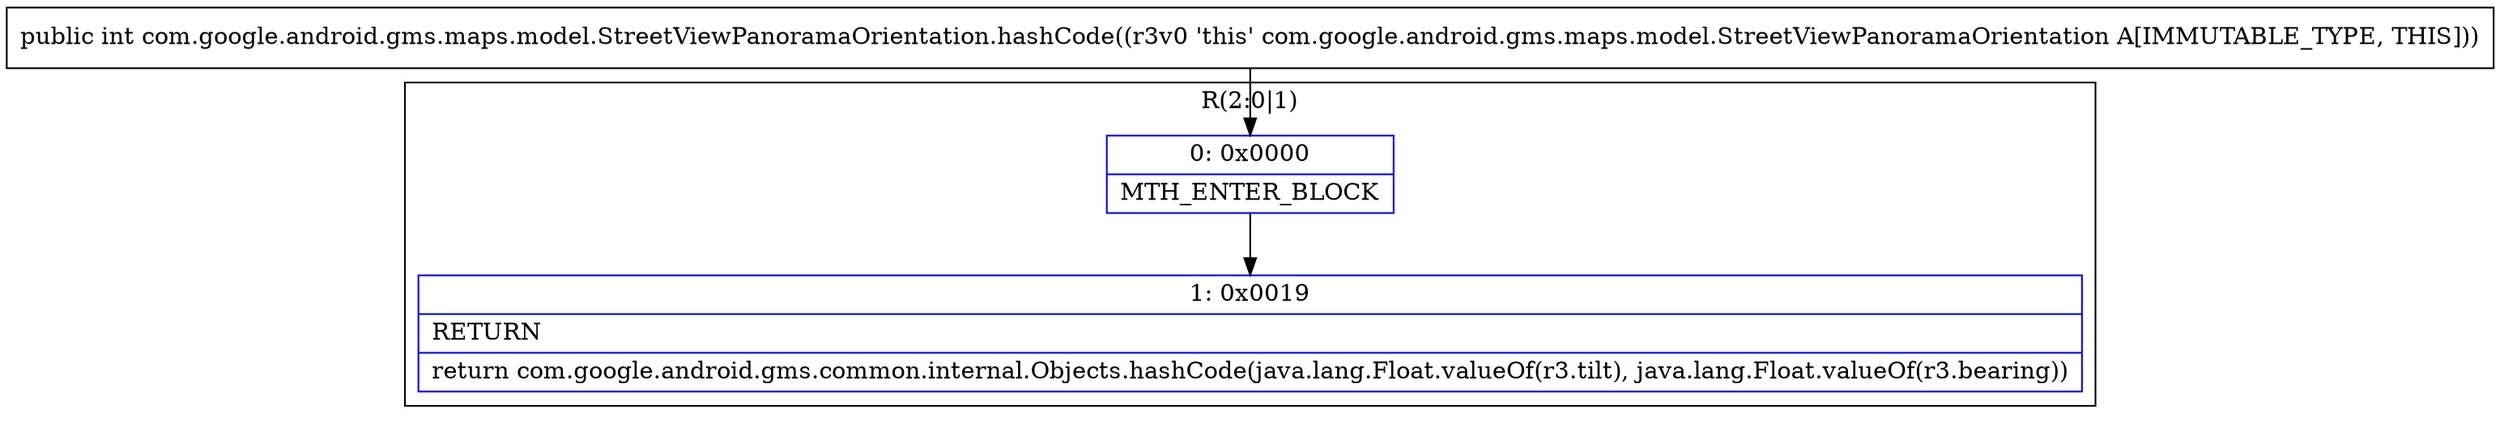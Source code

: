 digraph "CFG forcom.google.android.gms.maps.model.StreetViewPanoramaOrientation.hashCode()I" {
subgraph cluster_Region_2125693434 {
label = "R(2:0|1)";
node [shape=record,color=blue];
Node_0 [shape=record,label="{0\:\ 0x0000|MTH_ENTER_BLOCK\l}"];
Node_1 [shape=record,label="{1\:\ 0x0019|RETURN\l|return com.google.android.gms.common.internal.Objects.hashCode(java.lang.Float.valueOf(r3.tilt), java.lang.Float.valueOf(r3.bearing))\l}"];
}
MethodNode[shape=record,label="{public int com.google.android.gms.maps.model.StreetViewPanoramaOrientation.hashCode((r3v0 'this' com.google.android.gms.maps.model.StreetViewPanoramaOrientation A[IMMUTABLE_TYPE, THIS])) }"];
MethodNode -> Node_0;
Node_0 -> Node_1;
}

